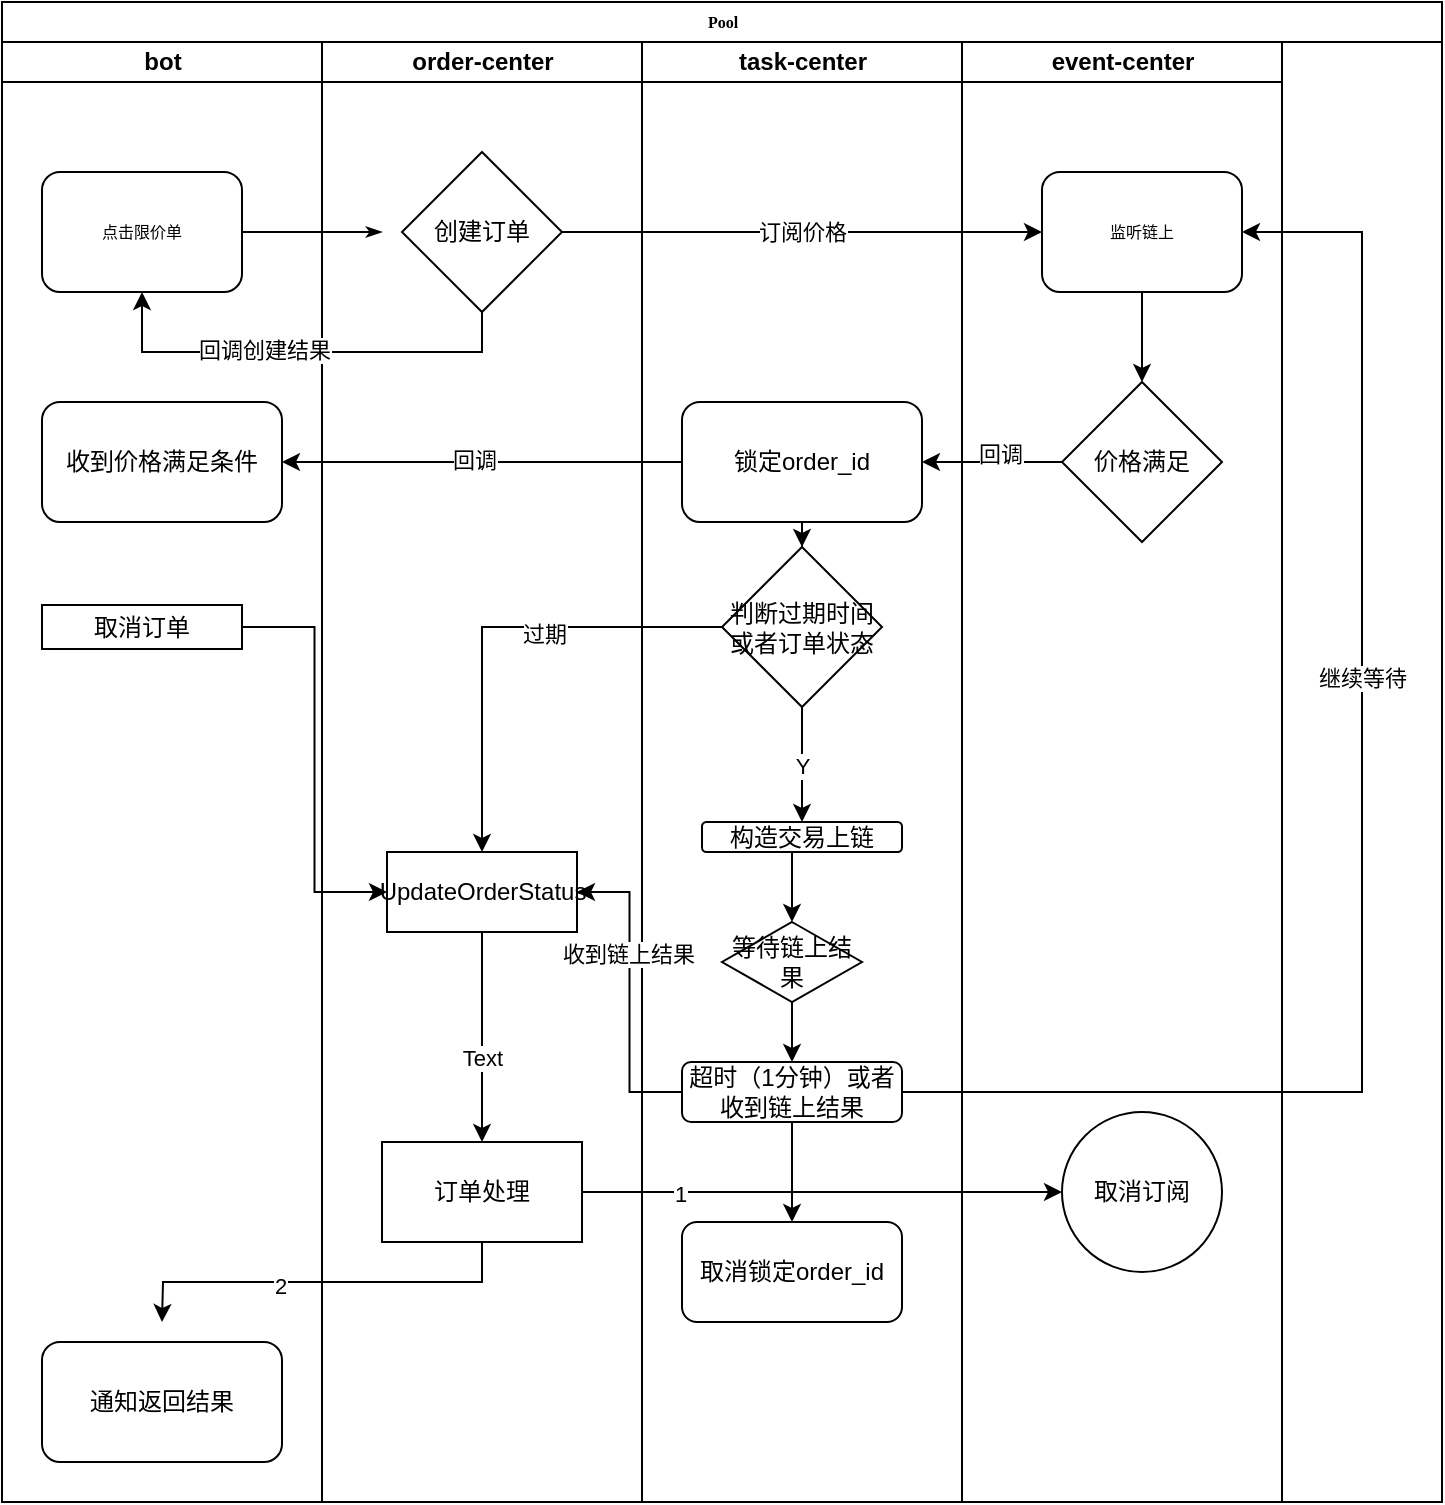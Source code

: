 <mxfile version="26.0.6">
  <diagram name="Page-1" id="74e2e168-ea6b-b213-b513-2b3c1d86103e">
    <mxGraphModel dx="1272" dy="777" grid="1" gridSize="10" guides="1" tooltips="1" connect="1" arrows="1" fold="1" page="1" pageScale="1" pageWidth="1100" pageHeight="850" background="none" math="0" shadow="0">
      <root>
        <mxCell id="0" />
        <mxCell id="1" parent="0" />
        <mxCell id="77e6c97f196da883-1" value="Pool" style="swimlane;html=1;childLayout=stackLayout;startSize=20;rounded=0;shadow=0;labelBackgroundColor=none;strokeWidth=1;fontFamily=Verdana;fontSize=8;align=center;" parent="1" vertex="1">
          <mxGeometry x="200" width="720" height="750" as="geometry" />
        </mxCell>
        <mxCell id="77e6c97f196da883-2" value="bot" style="swimlane;html=1;startSize=20;" parent="77e6c97f196da883-1" vertex="1">
          <mxGeometry y="20" width="160" height="730" as="geometry" />
        </mxCell>
        <mxCell id="77e6c97f196da883-8" value="点击限价单" style="rounded=1;whiteSpace=wrap;html=1;shadow=0;labelBackgroundColor=none;strokeWidth=1;fontFamily=Verdana;fontSize=8;align=center;" parent="77e6c97f196da883-2" vertex="1">
          <mxGeometry x="20" y="65" width="100" height="60" as="geometry" />
        </mxCell>
        <mxCell id="laydcfFiuC28gxdswhlM-46" value="收到价格满足条件" style="rounded=1;whiteSpace=wrap;html=1;" vertex="1" parent="77e6c97f196da883-2">
          <mxGeometry x="20" y="180" width="120" height="60" as="geometry" />
        </mxCell>
        <mxCell id="laydcfFiuC28gxdswhlM-59" value="取消订单" style="rounded=1;whiteSpace=wrap;html=1;arcSize=0;" vertex="1" parent="77e6c97f196da883-2">
          <mxGeometry x="20" y="281.5" width="100" height="22" as="geometry" />
        </mxCell>
        <mxCell id="laydcfFiuC28gxdswhlM-78" value="通知返回结果" style="rounded=1;whiteSpace=wrap;html=1;" vertex="1" parent="77e6c97f196da883-2">
          <mxGeometry x="20" y="650" width="120" height="60" as="geometry" />
        </mxCell>
        <mxCell id="77e6c97f196da883-26" style="edgeStyle=orthogonalEdgeStyle;rounded=1;html=1;labelBackgroundColor=none;startArrow=none;startFill=0;startSize=5;endArrow=classicThin;endFill=1;endSize=5;jettySize=auto;orthogonalLoop=1;strokeWidth=1;fontFamily=Verdana;fontSize=8" parent="77e6c97f196da883-1" source="77e6c97f196da883-8" edge="1">
          <mxGeometry relative="1" as="geometry">
            <mxPoint x="190" y="115" as="targetPoint" />
          </mxGeometry>
        </mxCell>
        <mxCell id="77e6c97f196da883-3" value="order-center" style="swimlane;html=1;startSize=20;" parent="77e6c97f196da883-1" vertex="1">
          <mxGeometry x="160" y="20" width="160" height="730" as="geometry" />
        </mxCell>
        <mxCell id="laydcfFiuC28gxdswhlM-3" value="创建订单" style="rhombus;whiteSpace=wrap;html=1;" vertex="1" parent="77e6c97f196da883-3">
          <mxGeometry x="40" y="55" width="80" height="80" as="geometry" />
        </mxCell>
        <mxCell id="laydcfFiuC28gxdswhlM-74" style="edgeStyle=orthogonalEdgeStyle;rounded=0;orthogonalLoop=1;jettySize=auto;html=1;exitX=0.5;exitY=1;exitDx=0;exitDy=0;entryX=0.5;entryY=0;entryDx=0;entryDy=0;" edge="1" parent="77e6c97f196da883-3" source="laydcfFiuC28gxdswhlM-56" target="laydcfFiuC28gxdswhlM-72">
          <mxGeometry relative="1" as="geometry" />
        </mxCell>
        <mxCell id="laydcfFiuC28gxdswhlM-84" value="Text" style="edgeLabel;html=1;align=center;verticalAlign=middle;resizable=0;points=[];" vertex="1" connectable="0" parent="laydcfFiuC28gxdswhlM-74">
          <mxGeometry x="0.194" relative="1" as="geometry">
            <mxPoint as="offset" />
          </mxGeometry>
        </mxCell>
        <mxCell id="laydcfFiuC28gxdswhlM-56" value="UpdateOrderStatus" style="whiteSpace=wrap;html=1;" vertex="1" parent="77e6c97f196da883-3">
          <mxGeometry x="32.5" y="405" width="95" height="40" as="geometry" />
        </mxCell>
        <mxCell id="laydcfFiuC28gxdswhlM-77" style="edgeStyle=orthogonalEdgeStyle;rounded=0;orthogonalLoop=1;jettySize=auto;html=1;exitX=0.5;exitY=1;exitDx=0;exitDy=0;" edge="1" parent="77e6c97f196da883-3" source="laydcfFiuC28gxdswhlM-72">
          <mxGeometry relative="1" as="geometry">
            <mxPoint x="-80" y="640" as="targetPoint" />
          </mxGeometry>
        </mxCell>
        <mxCell id="laydcfFiuC28gxdswhlM-86" value="2" style="edgeLabel;html=1;align=center;verticalAlign=middle;resizable=0;points=[];" vertex="1" connectable="0" parent="laydcfFiuC28gxdswhlM-77">
          <mxGeometry x="0.217" y="2" relative="1" as="geometry">
            <mxPoint as="offset" />
          </mxGeometry>
        </mxCell>
        <mxCell id="laydcfFiuC28gxdswhlM-72" value="订单处理" style="whiteSpace=wrap;html=1;" vertex="1" parent="77e6c97f196da883-3">
          <mxGeometry x="30" y="550" width="100" height="50" as="geometry" />
        </mxCell>
        <mxCell id="77e6c97f196da883-4" value="task-center" style="swimlane;html=1;startSize=20;" parent="77e6c97f196da883-1" vertex="1">
          <mxGeometry x="320" y="20" width="160" height="730" as="geometry" />
        </mxCell>
        <mxCell id="laydcfFiuC28gxdswhlM-55" style="edgeStyle=orthogonalEdgeStyle;rounded=0;orthogonalLoop=1;jettySize=auto;html=1;exitX=0.5;exitY=1;exitDx=0;exitDy=0;" edge="1" parent="77e6c97f196da883-4" source="laydcfFiuC28gxdswhlM-19" target="laydcfFiuC28gxdswhlM-51">
          <mxGeometry relative="1" as="geometry" />
        </mxCell>
        <mxCell id="laydcfFiuC28gxdswhlM-19" value="锁定order_id" style="rounded=1;whiteSpace=wrap;html=1;" vertex="1" parent="77e6c97f196da883-4">
          <mxGeometry x="20" y="180" width="120" height="60" as="geometry" />
        </mxCell>
        <mxCell id="laydcfFiuC28gxdswhlM-28" style="edgeStyle=orthogonalEdgeStyle;rounded=0;orthogonalLoop=1;jettySize=auto;html=1;exitX=0.5;exitY=1;exitDx=0;exitDy=0;entryX=0.5;entryY=0;entryDx=0;entryDy=0;" edge="1" parent="77e6c97f196da883-4" source="laydcfFiuC28gxdswhlM-23" target="laydcfFiuC28gxdswhlM-26">
          <mxGeometry relative="1" as="geometry" />
        </mxCell>
        <mxCell id="laydcfFiuC28gxdswhlM-23" value="构造交易上链" style="rounded=1;whiteSpace=wrap;html=1;" vertex="1" parent="77e6c97f196da883-4">
          <mxGeometry x="30" y="390" width="100" height="15" as="geometry" />
        </mxCell>
        <mxCell id="laydcfFiuC28gxdswhlM-34" style="edgeStyle=orthogonalEdgeStyle;rounded=0;orthogonalLoop=1;jettySize=auto;html=1;exitX=0.5;exitY=1;exitDx=0;exitDy=0;entryX=0.5;entryY=0;entryDx=0;entryDy=0;" edge="1" parent="77e6c97f196da883-4" source="laydcfFiuC28gxdswhlM-26" target="laydcfFiuC28gxdswhlM-29">
          <mxGeometry relative="1" as="geometry" />
        </mxCell>
        <mxCell id="laydcfFiuC28gxdswhlM-26" value="等待链上结果" style="rhombus;whiteSpace=wrap;html=1;" vertex="1" parent="77e6c97f196da883-4">
          <mxGeometry x="40" y="440" width="70" height="40" as="geometry" />
        </mxCell>
        <mxCell id="laydcfFiuC28gxdswhlM-66" style="edgeStyle=orthogonalEdgeStyle;rounded=0;orthogonalLoop=1;jettySize=auto;html=1;exitX=0.5;exitY=1;exitDx=0;exitDy=0;" edge="1" parent="77e6c97f196da883-4" source="laydcfFiuC28gxdswhlM-29" target="laydcfFiuC28gxdswhlM-35">
          <mxGeometry relative="1" as="geometry" />
        </mxCell>
        <mxCell id="laydcfFiuC28gxdswhlM-29" value="超时（1分钟）或者收到链上结果" style="rounded=1;whiteSpace=wrap;html=1;" vertex="1" parent="77e6c97f196da883-4">
          <mxGeometry x="20" y="510" width="110" height="30" as="geometry" />
        </mxCell>
        <mxCell id="laydcfFiuC28gxdswhlM-35" value="&lt;span style=&quot;background-color: transparent; color: light-dark(rgb(0, 0, 0), rgb(255, 255, 255));&quot;&gt;取消锁定order_id&lt;/span&gt;" style="rounded=1;whiteSpace=wrap;html=1;" vertex="1" parent="77e6c97f196da883-4">
          <mxGeometry x="20" y="590" width="110" height="50" as="geometry" />
        </mxCell>
        <mxCell id="laydcfFiuC28gxdswhlM-41" style="edgeStyle=orthogonalEdgeStyle;rounded=0;orthogonalLoop=1;jettySize=auto;html=1;exitX=0.5;exitY=1;exitDx=0;exitDy=0;" edge="1" parent="77e6c97f196da883-4" source="laydcfFiuC28gxdswhlM-35" target="laydcfFiuC28gxdswhlM-35">
          <mxGeometry relative="1" as="geometry" />
        </mxCell>
        <mxCell id="laydcfFiuC28gxdswhlM-52" value="Y" style="edgeStyle=orthogonalEdgeStyle;rounded=0;orthogonalLoop=1;jettySize=auto;html=1;exitX=0.5;exitY=1;exitDx=0;exitDy=0;entryX=0.5;entryY=0;entryDx=0;entryDy=0;" edge="1" parent="77e6c97f196da883-4" source="laydcfFiuC28gxdswhlM-51" target="laydcfFiuC28gxdswhlM-23">
          <mxGeometry relative="1" as="geometry" />
        </mxCell>
        <mxCell id="laydcfFiuC28gxdswhlM-51" value="判断过期时间或者订单状态" style="rhombus;whiteSpace=wrap;html=1;" vertex="1" parent="77e6c97f196da883-4">
          <mxGeometry x="40" y="252.5" width="80" height="80" as="geometry" />
        </mxCell>
        <mxCell id="77e6c97f196da883-5" value="event-center" style="swimlane;html=1;startSize=20;" parent="77e6c97f196da883-1" vertex="1">
          <mxGeometry x="480" y="20" width="160" height="730" as="geometry" />
        </mxCell>
        <mxCell id="laydcfFiuC28gxdswhlM-17" style="edgeStyle=orthogonalEdgeStyle;rounded=0;orthogonalLoop=1;jettySize=auto;html=1;exitX=0.5;exitY=1;exitDx=0;exitDy=0;entryX=0.5;entryY=0;entryDx=0;entryDy=0;" edge="1" parent="77e6c97f196da883-5" source="77e6c97f196da883-17" target="laydcfFiuC28gxdswhlM-16">
          <mxGeometry relative="1" as="geometry" />
        </mxCell>
        <mxCell id="77e6c97f196da883-17" value="监听链上" style="rounded=1;whiteSpace=wrap;html=1;shadow=0;labelBackgroundColor=none;strokeWidth=1;fontFamily=Verdana;fontSize=8;align=center;" parent="77e6c97f196da883-5" vertex="1">
          <mxGeometry x="40" y="65" width="100" height="60" as="geometry" />
        </mxCell>
        <mxCell id="laydcfFiuC28gxdswhlM-16" value="价格满足" style="rhombus;whiteSpace=wrap;html=1;" vertex="1" parent="77e6c97f196da883-5">
          <mxGeometry x="50" y="170" width="80" height="80" as="geometry" />
        </mxCell>
        <mxCell id="laydcfFiuC28gxdswhlM-62" value="取消订阅" style="ellipse;whiteSpace=wrap;html=1;" vertex="1" parent="77e6c97f196da883-5">
          <mxGeometry x="50" y="535" width="80" height="80" as="geometry" />
        </mxCell>
        <mxCell id="laydcfFiuC28gxdswhlM-10" style="edgeStyle=orthogonalEdgeStyle;rounded=0;orthogonalLoop=1;jettySize=auto;html=1;exitX=0.5;exitY=1;exitDx=0;exitDy=0;entryX=0.5;entryY=1;entryDx=0;entryDy=0;" edge="1" parent="77e6c97f196da883-1" source="laydcfFiuC28gxdswhlM-3" target="77e6c97f196da883-8">
          <mxGeometry relative="1" as="geometry" />
        </mxCell>
        <mxCell id="laydcfFiuC28gxdswhlM-11" value="回调创建结果" style="edgeLabel;html=1;align=center;verticalAlign=middle;resizable=0;points=[];" vertex="1" connectable="0" parent="laydcfFiuC28gxdswhlM-10">
          <mxGeometry x="0.176" y="-1" relative="1" as="geometry">
            <mxPoint as="offset" />
          </mxGeometry>
        </mxCell>
        <mxCell id="laydcfFiuC28gxdswhlM-14" style="edgeStyle=orthogonalEdgeStyle;rounded=0;orthogonalLoop=1;jettySize=auto;html=1;exitX=1;exitY=0.5;exitDx=0;exitDy=0;entryX=0;entryY=0.5;entryDx=0;entryDy=0;" edge="1" parent="77e6c97f196da883-1" source="laydcfFiuC28gxdswhlM-3" target="77e6c97f196da883-17">
          <mxGeometry relative="1" as="geometry" />
        </mxCell>
        <mxCell id="laydcfFiuC28gxdswhlM-15" value="订阅价格" style="edgeLabel;html=1;align=center;verticalAlign=middle;resizable=0;points=[];" vertex="1" connectable="0" parent="laydcfFiuC28gxdswhlM-14">
          <mxGeometry x="-0.811" y="1" relative="1" as="geometry">
            <mxPoint x="97" y="1" as="offset" />
          </mxGeometry>
        </mxCell>
        <mxCell id="laydcfFiuC28gxdswhlM-21" style="edgeStyle=orthogonalEdgeStyle;rounded=0;orthogonalLoop=1;jettySize=auto;html=1;exitX=0;exitY=0.5;exitDx=0;exitDy=0;entryX=1;entryY=0.5;entryDx=0;entryDy=0;" edge="1" parent="77e6c97f196da883-1" source="laydcfFiuC28gxdswhlM-16" target="laydcfFiuC28gxdswhlM-19">
          <mxGeometry relative="1" as="geometry" />
        </mxCell>
        <mxCell id="laydcfFiuC28gxdswhlM-22" value="回调" style="edgeLabel;html=1;align=center;verticalAlign=middle;resizable=0;points=[];" vertex="1" connectable="0" parent="laydcfFiuC28gxdswhlM-21">
          <mxGeometry x="-0.143" y="-4" relative="1" as="geometry">
            <mxPoint x="-1" as="offset" />
          </mxGeometry>
        </mxCell>
        <mxCell id="laydcfFiuC28gxdswhlM-49" style="edgeStyle=orthogonalEdgeStyle;rounded=0;orthogonalLoop=1;jettySize=auto;html=1;exitX=0;exitY=0.5;exitDx=0;exitDy=0;entryX=1;entryY=0.5;entryDx=0;entryDy=0;" edge="1" parent="77e6c97f196da883-1" source="laydcfFiuC28gxdswhlM-19" target="laydcfFiuC28gxdswhlM-46">
          <mxGeometry relative="1" as="geometry" />
        </mxCell>
        <mxCell id="laydcfFiuC28gxdswhlM-50" value="回调" style="edgeLabel;html=1;align=center;verticalAlign=middle;resizable=0;points=[];" vertex="1" connectable="0" parent="laydcfFiuC28gxdswhlM-49">
          <mxGeometry x="0.04" y="-1" relative="1" as="geometry">
            <mxPoint as="offset" />
          </mxGeometry>
        </mxCell>
        <mxCell id="laydcfFiuC28gxdswhlM-57" style="edgeStyle=orthogonalEdgeStyle;rounded=0;orthogonalLoop=1;jettySize=auto;html=1;exitX=0;exitY=0.5;exitDx=0;exitDy=0;" edge="1" parent="77e6c97f196da883-1" source="laydcfFiuC28gxdswhlM-51" target="laydcfFiuC28gxdswhlM-56">
          <mxGeometry relative="1" as="geometry" />
        </mxCell>
        <mxCell id="laydcfFiuC28gxdswhlM-71" value="过期" style="edgeLabel;html=1;align=center;verticalAlign=middle;resizable=0;points=[];" vertex="1" connectable="0" parent="laydcfFiuC28gxdswhlM-57">
          <mxGeometry x="-0.226" y="3" relative="1" as="geometry">
            <mxPoint x="1" as="offset" />
          </mxGeometry>
        </mxCell>
        <mxCell id="laydcfFiuC28gxdswhlM-65" style="edgeStyle=orthogonalEdgeStyle;rounded=0;orthogonalLoop=1;jettySize=auto;html=1;exitX=1;exitY=0.5;exitDx=0;exitDy=0;entryX=0;entryY=0.5;entryDx=0;entryDy=0;" edge="1" parent="77e6c97f196da883-1" source="laydcfFiuC28gxdswhlM-59" target="laydcfFiuC28gxdswhlM-56">
          <mxGeometry relative="1" as="geometry">
            <mxPoint x="180" y="385.667" as="targetPoint" />
          </mxGeometry>
        </mxCell>
        <mxCell id="laydcfFiuC28gxdswhlM-75" style="edgeStyle=orthogonalEdgeStyle;rounded=0;orthogonalLoop=1;jettySize=auto;html=1;exitX=1;exitY=0.5;exitDx=0;exitDy=0;entryX=0;entryY=0.5;entryDx=0;entryDy=0;" edge="1" parent="77e6c97f196da883-1" source="laydcfFiuC28gxdswhlM-72" target="laydcfFiuC28gxdswhlM-62">
          <mxGeometry relative="1" as="geometry" />
        </mxCell>
        <mxCell id="laydcfFiuC28gxdswhlM-85" value="1" style="edgeLabel;html=1;align=center;verticalAlign=middle;resizable=0;points=[];" vertex="1" connectable="0" parent="laydcfFiuC28gxdswhlM-75">
          <mxGeometry x="-0.583" y="-1" relative="1" as="geometry">
            <mxPoint x="-1" as="offset" />
          </mxGeometry>
        </mxCell>
        <mxCell id="laydcfFiuC28gxdswhlM-79" style="edgeStyle=orthogonalEdgeStyle;rounded=0;orthogonalLoop=1;jettySize=auto;html=1;exitX=0;exitY=0.5;exitDx=0;exitDy=0;entryX=1;entryY=0.5;entryDx=0;entryDy=0;" edge="1" parent="77e6c97f196da883-1" source="laydcfFiuC28gxdswhlM-29" target="laydcfFiuC28gxdswhlM-56">
          <mxGeometry relative="1" as="geometry" />
        </mxCell>
        <mxCell id="laydcfFiuC28gxdswhlM-80" value="收到链上结果" style="edgeLabel;html=1;align=center;verticalAlign=middle;resizable=0;points=[];" vertex="1" connectable="0" parent="laydcfFiuC28gxdswhlM-79">
          <mxGeometry x="0.254" y="1" relative="1" as="geometry">
            <mxPoint as="offset" />
          </mxGeometry>
        </mxCell>
        <mxCell id="laydcfFiuC28gxdswhlM-82" style="edgeStyle=orthogonalEdgeStyle;rounded=0;orthogonalLoop=1;jettySize=auto;html=1;exitX=1;exitY=0.5;exitDx=0;exitDy=0;entryX=1;entryY=0.5;entryDx=0;entryDy=0;" edge="1" parent="77e6c97f196da883-1" source="laydcfFiuC28gxdswhlM-29" target="77e6c97f196da883-17">
          <mxGeometry relative="1" as="geometry">
            <mxPoint x="520" y="420" as="targetPoint" />
            <Array as="points">
              <mxPoint x="680" y="545" />
              <mxPoint x="680" y="115" />
            </Array>
          </mxGeometry>
        </mxCell>
        <mxCell id="laydcfFiuC28gxdswhlM-83" value="继续等待" style="edgeLabel;html=1;align=center;verticalAlign=middle;resizable=0;points=[];" vertex="1" connectable="0" parent="laydcfFiuC28gxdswhlM-82">
          <mxGeometry x="0.058" relative="1" as="geometry">
            <mxPoint y="-56" as="offset" />
          </mxGeometry>
        </mxCell>
      </root>
    </mxGraphModel>
  </diagram>
</mxfile>
